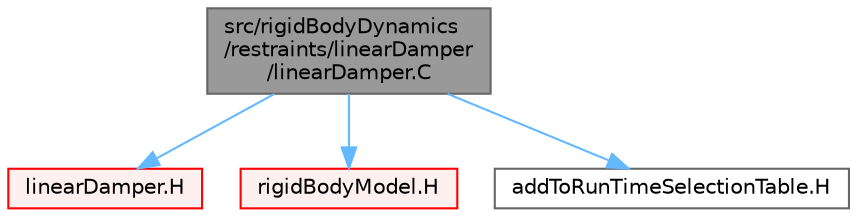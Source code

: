 digraph "src/rigidBodyDynamics/restraints/linearDamper/linearDamper.C"
{
 // LATEX_PDF_SIZE
  bgcolor="transparent";
  edge [fontname=Helvetica,fontsize=10,labelfontname=Helvetica,labelfontsize=10];
  node [fontname=Helvetica,fontsize=10,shape=box,height=0.2,width=0.4];
  Node1 [id="Node000001",label="src/rigidBodyDynamics\l/restraints/linearDamper\l/linearDamper.C",height=0.2,width=0.4,color="gray40", fillcolor="grey60", style="filled", fontcolor="black",tooltip=" "];
  Node1 -> Node2 [id="edge1_Node000001_Node000002",color="steelblue1",style="solid",tooltip=" "];
  Node2 [id="Node000002",label="linearDamper.H",height=0.2,width=0.4,color="red", fillcolor="#FFF0F0", style="filled",URL="$rigidBodyDynamics_2restraints_2linearDamper_2linearDamper_8H.html",tooltip=" "];
  Node1 -> Node183 [id="edge2_Node000001_Node000183",color="steelblue1",style="solid",tooltip=" "];
  Node183 [id="Node000183",label="rigidBodyModel.H",height=0.2,width=0.4,color="red", fillcolor="#FFF0F0", style="filled",URL="$rigidBodyModel_8H.html",tooltip=" "];
  Node1 -> Node232 [id="edge3_Node000001_Node000232",color="steelblue1",style="solid",tooltip=" "];
  Node232 [id="Node000232",label="addToRunTimeSelectionTable.H",height=0.2,width=0.4,color="grey40", fillcolor="white", style="filled",URL="$addToRunTimeSelectionTable_8H.html",tooltip="Macros for easy insertion into run-time selection tables."];
}
